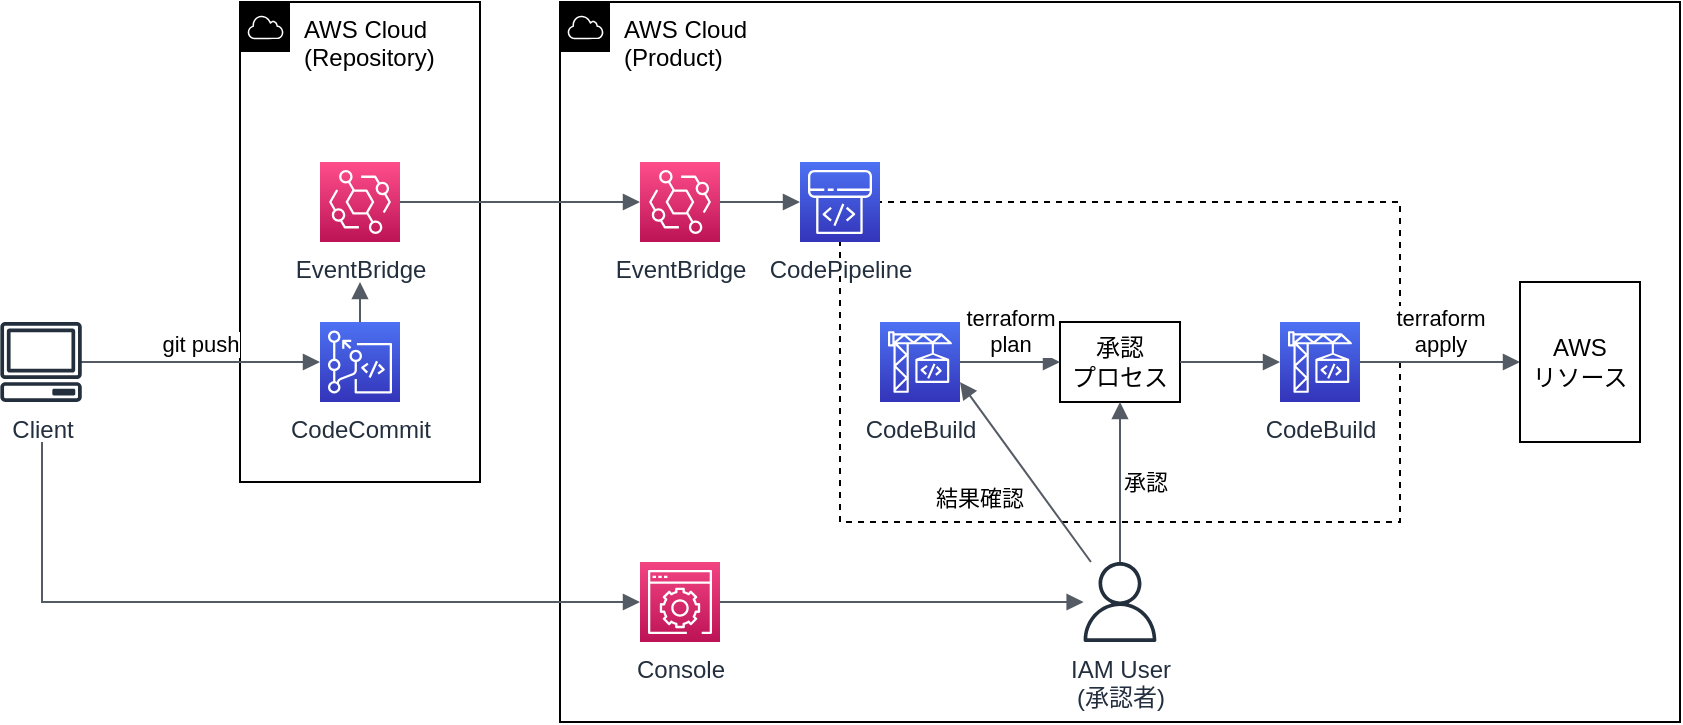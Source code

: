 <mxfile>
    <diagram id="1wn15DY64OFITk2HPa6F" name="ページ1">
        <mxGraphModel dx="1872" dy="572" grid="1" gridSize="10" guides="1" tooltips="1" connect="1" arrows="1" fold="1" page="1" pageScale="1" pageWidth="827" pageHeight="1169" background="#ffffff" math="0" shadow="0">
            <root>
                <mxCell id="0"/>
                <mxCell id="1" parent="0"/>
                <mxCell id="5" value="AWS Cloud&lt;br&gt;(Product)" style="sketch=0;outlineConnect=0;gradientColor=none;html=1;whiteSpace=wrap;fontSize=12;fontStyle=0;shape=mxgraph.aws4.group;grIcon=mxgraph.aws4.group_aws_cloud;strokeColor=#000000;fillColor=none;verticalAlign=top;align=left;spacingLeft=30;fontColor=#000000;dashed=0;" parent="1" vertex="1">
                    <mxGeometry x="240" y="40" width="560" height="360" as="geometry"/>
                </mxCell>
                <mxCell id="13" value="" style="rounded=0;whiteSpace=wrap;html=1;fillColor=none;strokeColor=#000000;dashed=1;" parent="1" vertex="1">
                    <mxGeometry x="380" y="140" width="280" height="160" as="geometry"/>
                </mxCell>
                <mxCell id="11" value="AWS Cloud&lt;br&gt;(Repository)" style="sketch=0;outlineConnect=0;gradientColor=none;html=1;whiteSpace=wrap;fontSize=12;fontStyle=0;shape=mxgraph.aws4.group;grIcon=mxgraph.aws4.group_aws_cloud;strokeColor=#000000;fillColor=none;verticalAlign=top;align=left;spacingLeft=30;fontColor=#000000;dashed=0;" parent="1" vertex="1">
                    <mxGeometry x="80" y="40" width="120" height="240" as="geometry"/>
                </mxCell>
                <mxCell id="6" value="CodePipeline" style="sketch=0;points=[[0,0,0],[0.25,0,0],[0.5,0,0],[0.75,0,0],[1,0,0],[0,1,0],[0.25,1,0],[0.5,1,0],[0.75,1,0],[1,1,0],[0,0.25,0],[0,0.5,0],[0,0.75,0],[1,0.25,0],[1,0.5,0],[1,0.75,0]];outlineConnect=0;fontColor=#232F3E;gradientColor=#4D72F3;gradientDirection=north;fillColor=#3334B9;strokeColor=#ffffff;dashed=0;verticalLabelPosition=bottom;verticalAlign=top;align=center;html=1;fontSize=12;fontStyle=0;aspect=fixed;shape=mxgraph.aws4.resourceIcon;resIcon=mxgraph.aws4.codepipeline;" parent="1" vertex="1">
                    <mxGeometry x="360" y="120" width="40" height="40" as="geometry"/>
                </mxCell>
                <mxCell id="7" value="CodeCommit" style="sketch=0;points=[[0,0,0],[0.25,0,0],[0.5,0,0],[0.75,0,0],[1,0,0],[0,1,0],[0.25,1,0],[0.5,1,0],[0.75,1,0],[1,1,0],[0,0.25,0],[0,0.5,0],[0,0.75,0],[1,0.25,0],[1,0.5,0],[1,0.75,0]];outlineConnect=0;fontColor=#232F3E;gradientColor=#4D72F3;gradientDirection=north;fillColor=#3334B9;strokeColor=#ffffff;dashed=0;verticalLabelPosition=bottom;verticalAlign=top;align=center;html=1;fontSize=12;fontStyle=0;aspect=fixed;shape=mxgraph.aws4.resourceIcon;resIcon=mxgraph.aws4.codecommit;" parent="1" vertex="1">
                    <mxGeometry x="120" y="200" width="40" height="40" as="geometry"/>
                </mxCell>
                <mxCell id="8" value="CodeBuild" style="sketch=0;points=[[0,0,0],[0.25,0,0],[0.5,0,0],[0.75,0,0],[1,0,0],[0,1,0],[0.25,1,0],[0.5,1,0],[0.75,1,0],[1,1,0],[0,0.25,0],[0,0.5,0],[0,0.75,0],[1,0.25,0],[1,0.5,0],[1,0.75,0]];outlineConnect=0;fontColor=#232F3E;gradientColor=#4D72F3;gradientDirection=north;fillColor=#3334B9;strokeColor=#ffffff;dashed=0;verticalLabelPosition=bottom;verticalAlign=top;align=center;html=1;fontSize=12;fontStyle=0;aspect=fixed;shape=mxgraph.aws4.resourceIcon;resIcon=mxgraph.aws4.codebuild;" parent="1" vertex="1">
                    <mxGeometry x="400" y="200" width="40" height="40" as="geometry"/>
                </mxCell>
                <mxCell id="9" value="CodeBuild" style="sketch=0;points=[[0,0,0],[0.25,0,0],[0.5,0,0],[0.75,0,0],[1,0,0],[0,1,0],[0.25,1,0],[0.5,1,0],[0.75,1,0],[1,1,0],[0,0.25,0],[0,0.5,0],[0,0.75,0],[1,0.25,0],[1,0.5,0],[1,0.75,0]];outlineConnect=0;fontColor=#232F3E;gradientColor=#4D72F3;gradientDirection=north;fillColor=#3334B9;strokeColor=#ffffff;dashed=0;verticalLabelPosition=bottom;verticalAlign=top;align=center;html=1;fontSize=12;fontStyle=0;aspect=fixed;shape=mxgraph.aws4.resourceIcon;resIcon=mxgraph.aws4.codebuild;" parent="1" vertex="1">
                    <mxGeometry x="600" y="200" width="40" height="40" as="geometry"/>
                </mxCell>
                <mxCell id="10" value="EventBridge" style="sketch=0;points=[[0,0,0],[0.25,0,0],[0.5,0,0],[0.75,0,0],[1,0,0],[0,1,0],[0.25,1,0],[0.5,1,0],[0.75,1,0],[1,1,0],[0,0.25,0],[0,0.5,0],[0,0.75,0],[1,0.25,0],[1,0.5,0],[1,0.75,0]];outlineConnect=0;fontColor=#232F3E;gradientColor=#FF4F8B;gradientDirection=north;fillColor=#BC1356;strokeColor=#ffffff;dashed=0;verticalLabelPosition=bottom;verticalAlign=top;align=center;html=1;fontSize=12;fontStyle=0;aspect=fixed;shape=mxgraph.aws4.resourceIcon;resIcon=mxgraph.aws4.eventbridge;" parent="1" vertex="1">
                    <mxGeometry x="120" y="120" width="40" height="40" as="geometry"/>
                </mxCell>
                <mxCell id="12" value="EventBridge" style="sketch=0;points=[[0,0,0],[0.25,0,0],[0.5,0,0],[0.75,0,0],[1,0,0],[0,1,0],[0.25,1,0],[0.5,1,0],[0.75,1,0],[1,1,0],[0,0.25,0],[0,0.5,0],[0,0.75,0],[1,0.25,0],[1,0.5,0],[1,0.75,0]];outlineConnect=0;fontColor=#232F3E;gradientColor=#FF4F8B;gradientDirection=north;fillColor=#BC1356;strokeColor=#ffffff;dashed=0;verticalLabelPosition=bottom;verticalAlign=top;align=center;html=1;fontSize=12;fontStyle=0;aspect=fixed;shape=mxgraph.aws4.resourceIcon;resIcon=mxgraph.aws4.eventbridge;" parent="1" vertex="1">
                    <mxGeometry x="280" y="120" width="40" height="40" as="geometry"/>
                </mxCell>
                <mxCell id="14" value="git push" style="html=1;endArrow=block;elbow=vertical;startArrow=none;endFill=1;strokeColor=#545B64;rounded=0;fontColor=#000000;labelBackgroundColor=#FFFFFF;entryX=0;entryY=0.5;entryDx=0;entryDy=0;entryPerimeter=0;labelPosition=center;verticalLabelPosition=top;align=center;verticalAlign=bottom;" parent="1" target="7" edge="1">
                    <mxGeometry width="100" relative="1" as="geometry">
                        <mxPoint y="220" as="sourcePoint"/>
                        <mxPoint x="88.5" y="219.631" as="targetPoint"/>
                    </mxGeometry>
                </mxCell>
                <mxCell id="17" value="" style="html=1;endArrow=block;elbow=vertical;startArrow=none;endFill=1;strokeColor=#545B64;rounded=0;labelBackgroundColor=none;fontColor=#000000;exitX=0.5;exitY=0;exitDx=0;exitDy=0;exitPerimeter=0;labelPosition=right;verticalLabelPosition=middle;align=left;verticalAlign=middle;" parent="1" source="7" edge="1">
                    <mxGeometry width="100" relative="1" as="geometry">
                        <mxPoint x="400" y="300" as="sourcePoint"/>
                        <mxPoint x="140" y="180" as="targetPoint"/>
                    </mxGeometry>
                </mxCell>
                <mxCell id="18" value="" style="html=1;endArrow=block;elbow=vertical;startArrow=none;endFill=1;strokeColor=#545B64;rounded=0;labelBackgroundColor=#FFFFFF;fontColor=#000000;exitX=1;exitY=0.5;exitDx=0;exitDy=0;exitPerimeter=0;entryX=0;entryY=0.5;entryDx=0;entryDy=0;entryPerimeter=0;" parent="1" source="10" target="12" edge="1">
                    <mxGeometry width="100" relative="1" as="geometry">
                        <mxPoint x="150" y="210" as="sourcePoint"/>
                        <mxPoint x="150" y="190" as="targetPoint"/>
                    </mxGeometry>
                </mxCell>
                <mxCell id="19" value="" style="html=1;endArrow=block;elbow=vertical;startArrow=none;endFill=1;strokeColor=#545B64;rounded=0;labelBackgroundColor=#FFFFFF;fontColor=#000000;exitX=1;exitY=0.5;exitDx=0;exitDy=0;exitPerimeter=0;entryX=0;entryY=0.5;entryDx=0;entryDy=0;entryPerimeter=0;" parent="1" source="12" target="6" edge="1">
                    <mxGeometry width="100" relative="1" as="geometry">
                        <mxPoint x="320" y="139.5" as="sourcePoint"/>
                        <mxPoint x="360" y="140" as="targetPoint"/>
                    </mxGeometry>
                </mxCell>
                <mxCell id="20" value="承認&lt;br&gt;プロセス" style="rounded=0;whiteSpace=wrap;html=1;fontColor=#000000;strokeColor=#000000;fillColor=none;" parent="1" vertex="1">
                    <mxGeometry x="490" y="200" width="60" height="40" as="geometry"/>
                </mxCell>
                <mxCell id="21" value="terraform&lt;br&gt;plan" style="html=1;endArrow=block;elbow=vertical;startArrow=none;endFill=1;strokeColor=#545B64;rounded=0;labelBackgroundColor=#FFFFFF;fontColor=#000000;exitX=1;exitY=0.5;exitDx=0;exitDy=0;exitPerimeter=0;entryX=0;entryY=0.5;entryDx=0;entryDy=0;labelPosition=center;verticalLabelPosition=top;align=center;verticalAlign=bottom;" parent="1" source="8" target="20" edge="1">
                    <mxGeometry width="100" relative="1" as="geometry">
                        <mxPoint x="330" y="150" as="sourcePoint"/>
                        <mxPoint x="370" y="150" as="targetPoint"/>
                    </mxGeometry>
                </mxCell>
                <mxCell id="22" value="" style="html=1;endArrow=block;elbow=vertical;startArrow=none;endFill=1;strokeColor=#545B64;rounded=0;labelBackgroundColor=#FFFFFF;fontColor=#000000;exitX=1;exitY=0.5;exitDx=0;exitDy=0;entryX=0;entryY=0.5;entryDx=0;entryDy=0;entryPerimeter=0;" parent="1" source="20" target="9" edge="1">
                    <mxGeometry width="100" relative="1" as="geometry">
                        <mxPoint x="450" y="230" as="sourcePoint"/>
                        <mxPoint x="500" y="230" as="targetPoint"/>
                    </mxGeometry>
                </mxCell>
                <mxCell id="23" value="terraform&lt;br&gt;apply" style="html=1;endArrow=block;elbow=vertical;startArrow=none;endFill=1;strokeColor=#545B64;rounded=0;labelBackgroundColor=#FFFFFF;fontColor=#000000;exitX=1;exitY=0.5;exitDx=0;exitDy=0;entryX=0;entryY=0.5;entryDx=0;entryDy=0;exitPerimeter=0;labelPosition=center;verticalLabelPosition=top;align=center;verticalAlign=bottom;" parent="1" source="9" target="24" edge="1">
                    <mxGeometry width="100" relative="1" as="geometry">
                        <mxPoint x="560" y="230" as="sourcePoint"/>
                        <mxPoint x="610" y="230" as="targetPoint"/>
                    </mxGeometry>
                </mxCell>
                <mxCell id="24" value="AWS&lt;br&gt;リソース" style="rounded=0;whiteSpace=wrap;html=1;fontColor=#000000;strokeColor=#000000;fillColor=#FFFFFF;" parent="1" vertex="1">
                    <mxGeometry x="720" y="180" width="60" height="80" as="geometry"/>
                </mxCell>
                <mxCell id="25" value="Client" style="sketch=0;outlineConnect=0;fontColor=#232F3E;gradientColor=none;fillColor=#232F3D;strokeColor=none;dashed=0;verticalLabelPosition=bottom;verticalAlign=top;align=center;html=1;fontSize=12;fontStyle=0;aspect=fixed;pointerEvents=1;shape=mxgraph.aws4.client;" parent="1" vertex="1">
                    <mxGeometry x="-40" y="200" width="41.05" height="40" as="geometry"/>
                </mxCell>
                <mxCell id="26" value="IAM User&lt;br&gt;(承認者)" style="sketch=0;outlineConnect=0;fontColor=#232F3E;gradientColor=none;fillColor=#232F3D;strokeColor=none;dashed=0;verticalLabelPosition=bottom;verticalAlign=top;align=center;html=1;fontSize=12;fontStyle=0;aspect=fixed;pointerEvents=1;shape=mxgraph.aws4.user;" parent="1" vertex="1">
                    <mxGeometry x="500" y="320" width="40" height="40" as="geometry"/>
                </mxCell>
                <mxCell id="27" value="Console" style="sketch=0;points=[[0,0,0],[0.25,0,0],[0.5,0,0],[0.75,0,0],[1,0,0],[0,1,0],[0.25,1,0],[0.5,1,0],[0.75,1,0],[1,1,0],[0,0.25,0],[0,0.5,0],[0,0.75,0],[1,0.25,0],[1,0.5,0],[1,0.75,0]];points=[[0,0,0],[0.25,0,0],[0.5,0,0],[0.75,0,0],[1,0,0],[0,1,0],[0.25,1,0],[0.5,1,0],[0.75,1,0],[1,1,0],[0,0.25,0],[0,0.5,0],[0,0.75,0],[1,0.25,0],[1,0.5,0],[1,0.75,0]];outlineConnect=0;fontColor=#232F3E;gradientColor=#F34482;gradientDirection=north;fillColor=#BC1356;strokeColor=#ffffff;dashed=0;verticalLabelPosition=bottom;verticalAlign=top;align=center;html=1;fontSize=12;fontStyle=0;aspect=fixed;shape=mxgraph.aws4.resourceIcon;resIcon=mxgraph.aws4.management_console;" parent="1" vertex="1">
                    <mxGeometry x="280" y="320" width="40" height="40" as="geometry"/>
                </mxCell>
                <mxCell id="28" value="" style="html=1;endArrow=block;elbow=vertical;startArrow=none;endFill=1;strokeColor=#545B64;rounded=0;labelBackgroundColor=#FFFFFF;fontColor=#000000;entryX=0;entryY=0.5;entryDx=0;entryDy=0;entryPerimeter=0;edgeStyle=orthogonalEdgeStyle;" parent="1" target="27" edge="1">
                    <mxGeometry width="100" relative="1" as="geometry">
                        <mxPoint x="-19" y="260" as="sourcePoint"/>
                        <mxPoint x="290" y="150" as="targetPoint"/>
                        <Array as="points">
                            <mxPoint x="-19" y="340"/>
                        </Array>
                    </mxGeometry>
                </mxCell>
                <mxCell id="29" value="" style="html=1;endArrow=block;elbow=vertical;startArrow=none;endFill=1;strokeColor=#545B64;rounded=0;labelBackgroundColor=#FFFFFF;fontColor=#000000;" parent="1" source="27" target="26" edge="1">
                    <mxGeometry width="100" relative="1" as="geometry">
                        <mxPoint x="-9" y="270" as="sourcePoint"/>
                        <mxPoint x="290" y="350" as="targetPoint"/>
                    </mxGeometry>
                </mxCell>
                <mxCell id="30" value="承認" style="html=1;endArrow=block;elbow=vertical;startArrow=none;endFill=1;strokeColor=#545B64;rounded=0;labelBackgroundColor=#FFFFFF;fontColor=#000000;entryX=0.5;entryY=1;entryDx=0;entryDy=0;labelPosition=right;verticalLabelPosition=middle;align=left;verticalAlign=middle;" parent="1" source="26" target="20" edge="1">
                    <mxGeometry width="100" relative="1" as="geometry">
                        <mxPoint x="330" y="350" as="sourcePoint"/>
                        <mxPoint x="511.818" y="350" as="targetPoint"/>
                    </mxGeometry>
                </mxCell>
                <mxCell id="31" value="結果確認" style="html=1;endArrow=block;elbow=vertical;startArrow=none;endFill=1;strokeColor=#545B64;rounded=0;labelBackgroundColor=#FFFFFF;fontColor=#000000;labelPosition=left;verticalLabelPosition=bottom;align=right;verticalAlign=top;entryX=1;entryY=0.75;entryDx=0;entryDy=0;entryPerimeter=0;" parent="1" source="26" target="8" edge="1">
                    <mxGeometry width="100" relative="1" as="geometry">
                        <mxPoint x="530" y="330" as="sourcePoint"/>
                        <mxPoint x="530" y="250" as="targetPoint"/>
                    </mxGeometry>
                </mxCell>
            </root>
        </mxGraphModel>
    </diagram>
</mxfile>